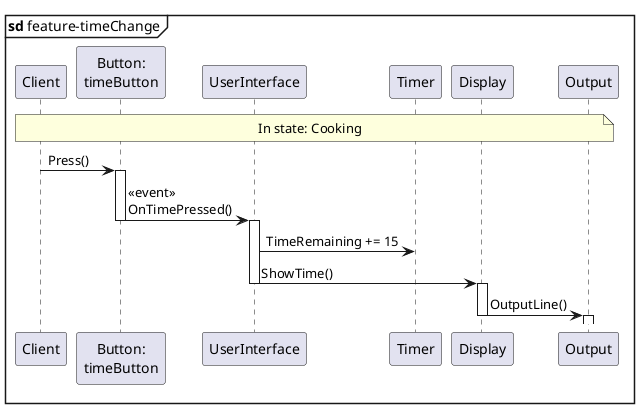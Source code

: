 @startuml timeChange

mainframe **sd** feature-timeChange

participant "Client" as c
participant "Button:\ntimeButton" as b
participant "UserInterface" as ui
participant "Timer" as t
participant "Display" as d
participant "Output" as o

note over c,o : In state: Cooking
c->b : Press()
activate b
b->ui : <<event>>\nOnTimePressed()
deactivate b
activate ui
ui->t : TimeRemaining += 15
ui->d : ShowTime()
deactivate ui
activate d
d-> o : OutputLine()
deactivate d
activate o
deactivate o

@enduml